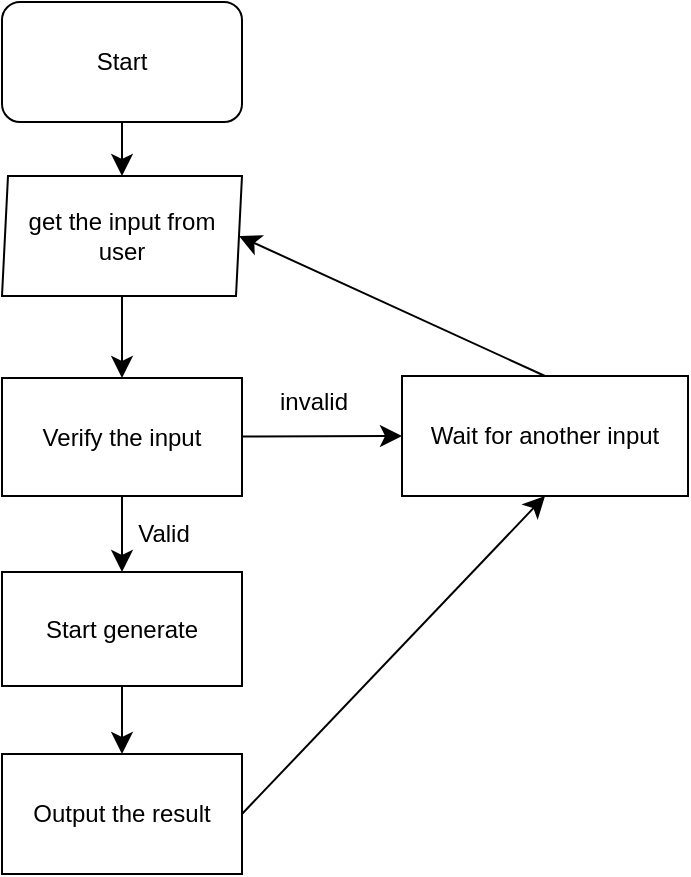 <mxfile version="26.0.12">
  <diagram name="第 1 页" id="UtHvRyeTNqiTJBGVixGH">
    <mxGraphModel dx="712" dy="1229" grid="0" gridSize="10" guides="1" tooltips="1" connect="1" arrows="1" fold="1" page="0" pageScale="1" pageWidth="827" pageHeight="1169" math="0" shadow="0">
      <root>
        <mxCell id="0" />
        <mxCell id="1" parent="0" />
        <mxCell id="EwkwO3lurYnrsZaEtjiG-6" style="edgeStyle=none;curved=1;rounded=0;orthogonalLoop=1;jettySize=auto;html=1;exitX=0.5;exitY=1;exitDx=0;exitDy=0;entryX=0.5;entryY=0;entryDx=0;entryDy=0;fontSize=12;startSize=8;endSize=8;" edge="1" parent="1" source="EwkwO3lurYnrsZaEtjiG-1" target="EwkwO3lurYnrsZaEtjiG-4">
          <mxGeometry relative="1" as="geometry" />
        </mxCell>
        <mxCell id="EwkwO3lurYnrsZaEtjiG-1" value="get the input from user" style="shape=parallelogram;perimeter=parallelogramPerimeter;whiteSpace=wrap;html=1;fixedSize=1;size=3;" vertex="1" parent="1">
          <mxGeometry x="81" y="18" width="120" height="60" as="geometry" />
        </mxCell>
        <mxCell id="EwkwO3lurYnrsZaEtjiG-3" style="edgeStyle=none;curved=1;rounded=0;orthogonalLoop=1;jettySize=auto;html=1;entryX=0.5;entryY=0;entryDx=0;entryDy=0;fontSize=12;startSize=8;endSize=8;" edge="1" parent="1" source="EwkwO3lurYnrsZaEtjiG-2" target="EwkwO3lurYnrsZaEtjiG-1">
          <mxGeometry relative="1" as="geometry" />
        </mxCell>
        <mxCell id="EwkwO3lurYnrsZaEtjiG-2" value="Start" style="rounded=1;whiteSpace=wrap;html=1;" vertex="1" parent="1">
          <mxGeometry x="81" y="-69" width="120" height="60" as="geometry" />
        </mxCell>
        <mxCell id="EwkwO3lurYnrsZaEtjiG-8" style="edgeStyle=none;curved=1;rounded=0;orthogonalLoop=1;jettySize=auto;html=1;entryX=0.5;entryY=0;entryDx=0;entryDy=0;fontSize=12;startSize=8;endSize=8;" edge="1" parent="1" source="EwkwO3lurYnrsZaEtjiG-4" target="EwkwO3lurYnrsZaEtjiG-7">
          <mxGeometry relative="1" as="geometry" />
        </mxCell>
        <mxCell id="EwkwO3lurYnrsZaEtjiG-17" style="edgeStyle=none;curved=1;rounded=0;orthogonalLoop=1;jettySize=auto;html=1;entryX=0;entryY=0.5;entryDx=0;entryDy=0;fontSize=12;startSize=8;endSize=8;" edge="1" parent="1" source="EwkwO3lurYnrsZaEtjiG-4" target="EwkwO3lurYnrsZaEtjiG-16">
          <mxGeometry relative="1" as="geometry" />
        </mxCell>
        <mxCell id="EwkwO3lurYnrsZaEtjiG-4" value="Verify the input" style="rounded=0;whiteSpace=wrap;html=1;" vertex="1" parent="1">
          <mxGeometry x="81" y="119" width="120" height="59" as="geometry" />
        </mxCell>
        <mxCell id="EwkwO3lurYnrsZaEtjiG-22" style="edgeStyle=none;curved=1;rounded=0;orthogonalLoop=1;jettySize=auto;html=1;exitX=0.5;exitY=1;exitDx=0;exitDy=0;fontSize=12;startSize=8;endSize=8;" edge="1" parent="1" source="EwkwO3lurYnrsZaEtjiG-7" target="EwkwO3lurYnrsZaEtjiG-23">
          <mxGeometry relative="1" as="geometry">
            <mxPoint x="141" y="320" as="targetPoint" />
          </mxGeometry>
        </mxCell>
        <mxCell id="EwkwO3lurYnrsZaEtjiG-7" value="Start generate" style="rounded=0;whiteSpace=wrap;html=1;" vertex="1" parent="1">
          <mxGeometry x="81" y="216" width="120" height="57" as="geometry" />
        </mxCell>
        <mxCell id="EwkwO3lurYnrsZaEtjiG-25" style="edgeStyle=none;curved=1;rounded=0;orthogonalLoop=1;jettySize=auto;html=1;exitX=0.5;exitY=0;exitDx=0;exitDy=0;entryX=1;entryY=0.5;entryDx=0;entryDy=0;fontSize=12;startSize=8;endSize=8;" edge="1" parent="1" source="EwkwO3lurYnrsZaEtjiG-16" target="EwkwO3lurYnrsZaEtjiG-1">
          <mxGeometry relative="1" as="geometry" />
        </mxCell>
        <mxCell id="EwkwO3lurYnrsZaEtjiG-16" value="Wait for another input" style="rounded=0;whiteSpace=wrap;html=1;" vertex="1" parent="1">
          <mxGeometry x="281" y="118" width="143" height="60" as="geometry" />
        </mxCell>
        <mxCell id="EwkwO3lurYnrsZaEtjiG-18" value="Valid" style="text;html=1;align=center;verticalAlign=middle;whiteSpace=wrap;rounded=0;" vertex="1" parent="1">
          <mxGeometry x="132" y="182" width="60" height="30" as="geometry" />
        </mxCell>
        <mxCell id="EwkwO3lurYnrsZaEtjiG-19" value="invalid" style="text;html=1;align=center;verticalAlign=middle;whiteSpace=wrap;rounded=0;" vertex="1" parent="1">
          <mxGeometry x="207" y="116" width="60" height="30" as="geometry" />
        </mxCell>
        <mxCell id="EwkwO3lurYnrsZaEtjiG-24" style="edgeStyle=none;curved=1;rounded=0;orthogonalLoop=1;jettySize=auto;html=1;fontSize=12;startSize=8;endSize=8;entryX=0.5;entryY=1;entryDx=0;entryDy=0;exitX=1;exitY=0.5;exitDx=0;exitDy=0;" edge="1" parent="1" source="EwkwO3lurYnrsZaEtjiG-23" target="EwkwO3lurYnrsZaEtjiG-16">
          <mxGeometry relative="1" as="geometry">
            <mxPoint x="367" y="356" as="targetPoint" />
          </mxGeometry>
        </mxCell>
        <mxCell id="EwkwO3lurYnrsZaEtjiG-23" value="Output the result" style="rounded=0;whiteSpace=wrap;html=1;" vertex="1" parent="1">
          <mxGeometry x="81" y="307" width="120" height="60" as="geometry" />
        </mxCell>
      </root>
    </mxGraphModel>
  </diagram>
</mxfile>
